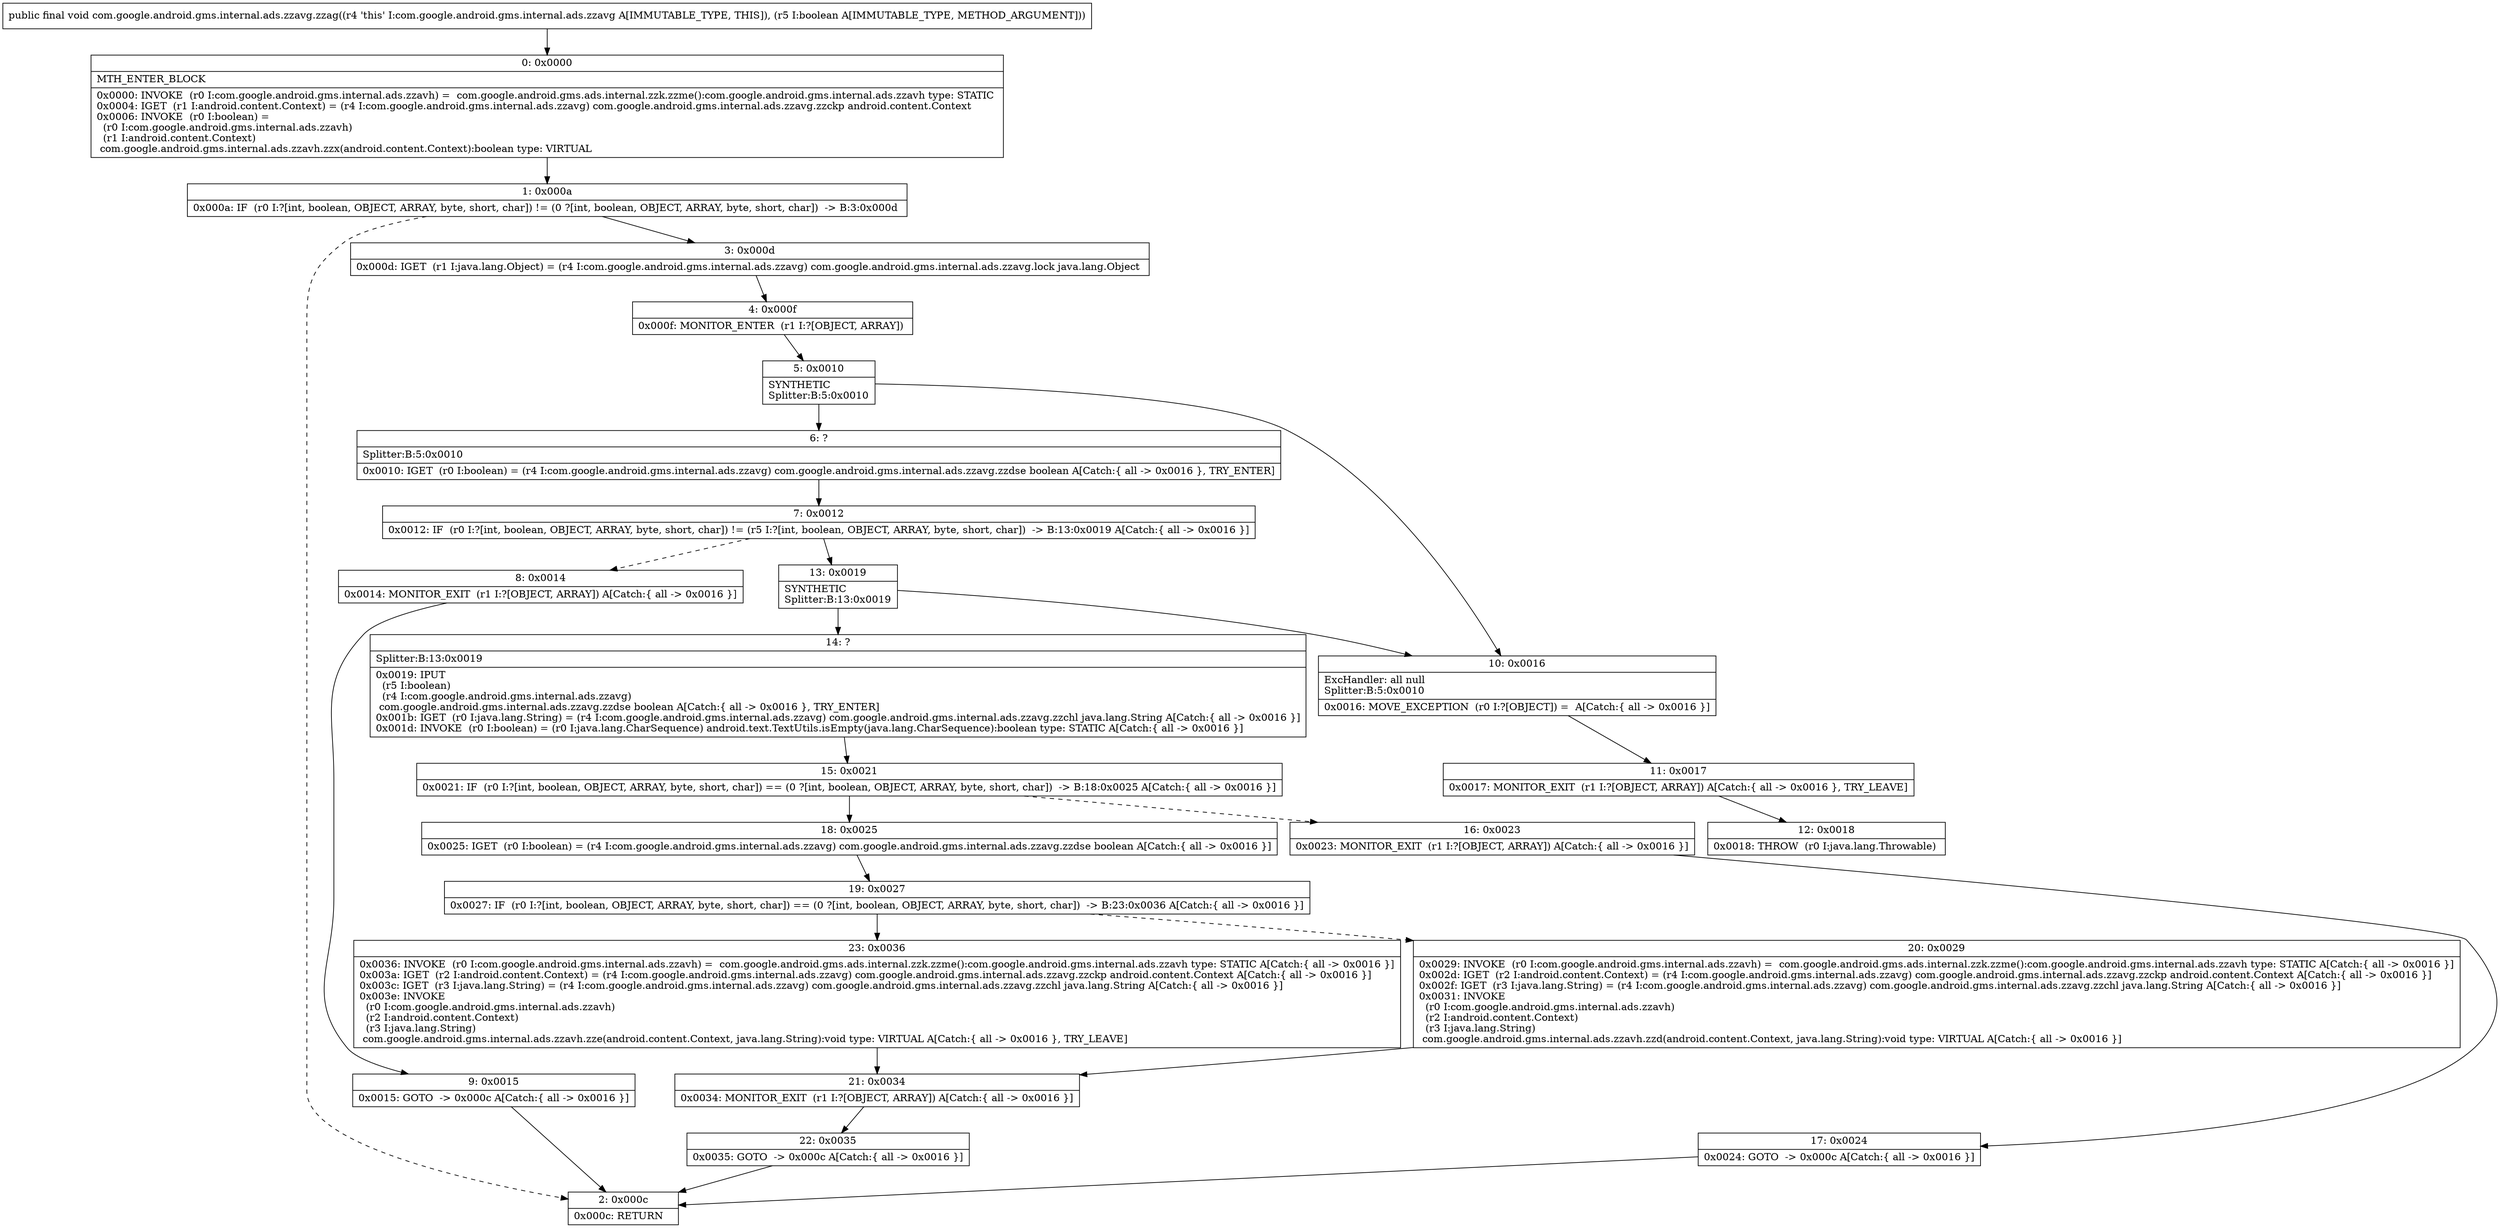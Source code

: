 digraph "CFG forcom.google.android.gms.internal.ads.zzavg.zzag(Z)V" {
Node_0 [shape=record,label="{0\:\ 0x0000|MTH_ENTER_BLOCK\l|0x0000: INVOKE  (r0 I:com.google.android.gms.internal.ads.zzavh) =  com.google.android.gms.ads.internal.zzk.zzme():com.google.android.gms.internal.ads.zzavh type: STATIC \l0x0004: IGET  (r1 I:android.content.Context) = (r4 I:com.google.android.gms.internal.ads.zzavg) com.google.android.gms.internal.ads.zzavg.zzckp android.content.Context \l0x0006: INVOKE  (r0 I:boolean) = \l  (r0 I:com.google.android.gms.internal.ads.zzavh)\l  (r1 I:android.content.Context)\l com.google.android.gms.internal.ads.zzavh.zzx(android.content.Context):boolean type: VIRTUAL \l}"];
Node_1 [shape=record,label="{1\:\ 0x000a|0x000a: IF  (r0 I:?[int, boolean, OBJECT, ARRAY, byte, short, char]) != (0 ?[int, boolean, OBJECT, ARRAY, byte, short, char])  \-\> B:3:0x000d \l}"];
Node_2 [shape=record,label="{2\:\ 0x000c|0x000c: RETURN   \l}"];
Node_3 [shape=record,label="{3\:\ 0x000d|0x000d: IGET  (r1 I:java.lang.Object) = (r4 I:com.google.android.gms.internal.ads.zzavg) com.google.android.gms.internal.ads.zzavg.lock java.lang.Object \l}"];
Node_4 [shape=record,label="{4\:\ 0x000f|0x000f: MONITOR_ENTER  (r1 I:?[OBJECT, ARRAY]) \l}"];
Node_5 [shape=record,label="{5\:\ 0x0010|SYNTHETIC\lSplitter:B:5:0x0010\l}"];
Node_6 [shape=record,label="{6\:\ ?|Splitter:B:5:0x0010\l|0x0010: IGET  (r0 I:boolean) = (r4 I:com.google.android.gms.internal.ads.zzavg) com.google.android.gms.internal.ads.zzavg.zzdse boolean A[Catch:\{ all \-\> 0x0016 \}, TRY_ENTER]\l}"];
Node_7 [shape=record,label="{7\:\ 0x0012|0x0012: IF  (r0 I:?[int, boolean, OBJECT, ARRAY, byte, short, char]) != (r5 I:?[int, boolean, OBJECT, ARRAY, byte, short, char])  \-\> B:13:0x0019 A[Catch:\{ all \-\> 0x0016 \}]\l}"];
Node_8 [shape=record,label="{8\:\ 0x0014|0x0014: MONITOR_EXIT  (r1 I:?[OBJECT, ARRAY]) A[Catch:\{ all \-\> 0x0016 \}]\l}"];
Node_9 [shape=record,label="{9\:\ 0x0015|0x0015: GOTO  \-\> 0x000c A[Catch:\{ all \-\> 0x0016 \}]\l}"];
Node_10 [shape=record,label="{10\:\ 0x0016|ExcHandler: all null\lSplitter:B:5:0x0010\l|0x0016: MOVE_EXCEPTION  (r0 I:?[OBJECT]) =  A[Catch:\{ all \-\> 0x0016 \}]\l}"];
Node_11 [shape=record,label="{11\:\ 0x0017|0x0017: MONITOR_EXIT  (r1 I:?[OBJECT, ARRAY]) A[Catch:\{ all \-\> 0x0016 \}, TRY_LEAVE]\l}"];
Node_12 [shape=record,label="{12\:\ 0x0018|0x0018: THROW  (r0 I:java.lang.Throwable) \l}"];
Node_13 [shape=record,label="{13\:\ 0x0019|SYNTHETIC\lSplitter:B:13:0x0019\l}"];
Node_14 [shape=record,label="{14\:\ ?|Splitter:B:13:0x0019\l|0x0019: IPUT  \l  (r5 I:boolean)\l  (r4 I:com.google.android.gms.internal.ads.zzavg)\l com.google.android.gms.internal.ads.zzavg.zzdse boolean A[Catch:\{ all \-\> 0x0016 \}, TRY_ENTER]\l0x001b: IGET  (r0 I:java.lang.String) = (r4 I:com.google.android.gms.internal.ads.zzavg) com.google.android.gms.internal.ads.zzavg.zzchl java.lang.String A[Catch:\{ all \-\> 0x0016 \}]\l0x001d: INVOKE  (r0 I:boolean) = (r0 I:java.lang.CharSequence) android.text.TextUtils.isEmpty(java.lang.CharSequence):boolean type: STATIC A[Catch:\{ all \-\> 0x0016 \}]\l}"];
Node_15 [shape=record,label="{15\:\ 0x0021|0x0021: IF  (r0 I:?[int, boolean, OBJECT, ARRAY, byte, short, char]) == (0 ?[int, boolean, OBJECT, ARRAY, byte, short, char])  \-\> B:18:0x0025 A[Catch:\{ all \-\> 0x0016 \}]\l}"];
Node_16 [shape=record,label="{16\:\ 0x0023|0x0023: MONITOR_EXIT  (r1 I:?[OBJECT, ARRAY]) A[Catch:\{ all \-\> 0x0016 \}]\l}"];
Node_17 [shape=record,label="{17\:\ 0x0024|0x0024: GOTO  \-\> 0x000c A[Catch:\{ all \-\> 0x0016 \}]\l}"];
Node_18 [shape=record,label="{18\:\ 0x0025|0x0025: IGET  (r0 I:boolean) = (r4 I:com.google.android.gms.internal.ads.zzavg) com.google.android.gms.internal.ads.zzavg.zzdse boolean A[Catch:\{ all \-\> 0x0016 \}]\l}"];
Node_19 [shape=record,label="{19\:\ 0x0027|0x0027: IF  (r0 I:?[int, boolean, OBJECT, ARRAY, byte, short, char]) == (0 ?[int, boolean, OBJECT, ARRAY, byte, short, char])  \-\> B:23:0x0036 A[Catch:\{ all \-\> 0x0016 \}]\l}"];
Node_20 [shape=record,label="{20\:\ 0x0029|0x0029: INVOKE  (r0 I:com.google.android.gms.internal.ads.zzavh) =  com.google.android.gms.ads.internal.zzk.zzme():com.google.android.gms.internal.ads.zzavh type: STATIC A[Catch:\{ all \-\> 0x0016 \}]\l0x002d: IGET  (r2 I:android.content.Context) = (r4 I:com.google.android.gms.internal.ads.zzavg) com.google.android.gms.internal.ads.zzavg.zzckp android.content.Context A[Catch:\{ all \-\> 0x0016 \}]\l0x002f: IGET  (r3 I:java.lang.String) = (r4 I:com.google.android.gms.internal.ads.zzavg) com.google.android.gms.internal.ads.zzavg.zzchl java.lang.String A[Catch:\{ all \-\> 0x0016 \}]\l0x0031: INVOKE  \l  (r0 I:com.google.android.gms.internal.ads.zzavh)\l  (r2 I:android.content.Context)\l  (r3 I:java.lang.String)\l com.google.android.gms.internal.ads.zzavh.zzd(android.content.Context, java.lang.String):void type: VIRTUAL A[Catch:\{ all \-\> 0x0016 \}]\l}"];
Node_21 [shape=record,label="{21\:\ 0x0034|0x0034: MONITOR_EXIT  (r1 I:?[OBJECT, ARRAY]) A[Catch:\{ all \-\> 0x0016 \}]\l}"];
Node_22 [shape=record,label="{22\:\ 0x0035|0x0035: GOTO  \-\> 0x000c A[Catch:\{ all \-\> 0x0016 \}]\l}"];
Node_23 [shape=record,label="{23\:\ 0x0036|0x0036: INVOKE  (r0 I:com.google.android.gms.internal.ads.zzavh) =  com.google.android.gms.ads.internal.zzk.zzme():com.google.android.gms.internal.ads.zzavh type: STATIC A[Catch:\{ all \-\> 0x0016 \}]\l0x003a: IGET  (r2 I:android.content.Context) = (r4 I:com.google.android.gms.internal.ads.zzavg) com.google.android.gms.internal.ads.zzavg.zzckp android.content.Context A[Catch:\{ all \-\> 0x0016 \}]\l0x003c: IGET  (r3 I:java.lang.String) = (r4 I:com.google.android.gms.internal.ads.zzavg) com.google.android.gms.internal.ads.zzavg.zzchl java.lang.String A[Catch:\{ all \-\> 0x0016 \}]\l0x003e: INVOKE  \l  (r0 I:com.google.android.gms.internal.ads.zzavh)\l  (r2 I:android.content.Context)\l  (r3 I:java.lang.String)\l com.google.android.gms.internal.ads.zzavh.zze(android.content.Context, java.lang.String):void type: VIRTUAL A[Catch:\{ all \-\> 0x0016 \}, TRY_LEAVE]\l}"];
MethodNode[shape=record,label="{public final void com.google.android.gms.internal.ads.zzavg.zzag((r4 'this' I:com.google.android.gms.internal.ads.zzavg A[IMMUTABLE_TYPE, THIS]), (r5 I:boolean A[IMMUTABLE_TYPE, METHOD_ARGUMENT])) }"];
MethodNode -> Node_0;
Node_0 -> Node_1;
Node_1 -> Node_2[style=dashed];
Node_1 -> Node_3;
Node_3 -> Node_4;
Node_4 -> Node_5;
Node_5 -> Node_6;
Node_5 -> Node_10;
Node_6 -> Node_7;
Node_7 -> Node_8[style=dashed];
Node_7 -> Node_13;
Node_8 -> Node_9;
Node_9 -> Node_2;
Node_10 -> Node_11;
Node_11 -> Node_12;
Node_13 -> Node_14;
Node_13 -> Node_10;
Node_14 -> Node_15;
Node_15 -> Node_16[style=dashed];
Node_15 -> Node_18;
Node_16 -> Node_17;
Node_17 -> Node_2;
Node_18 -> Node_19;
Node_19 -> Node_20[style=dashed];
Node_19 -> Node_23;
Node_20 -> Node_21;
Node_21 -> Node_22;
Node_22 -> Node_2;
Node_23 -> Node_21;
}

